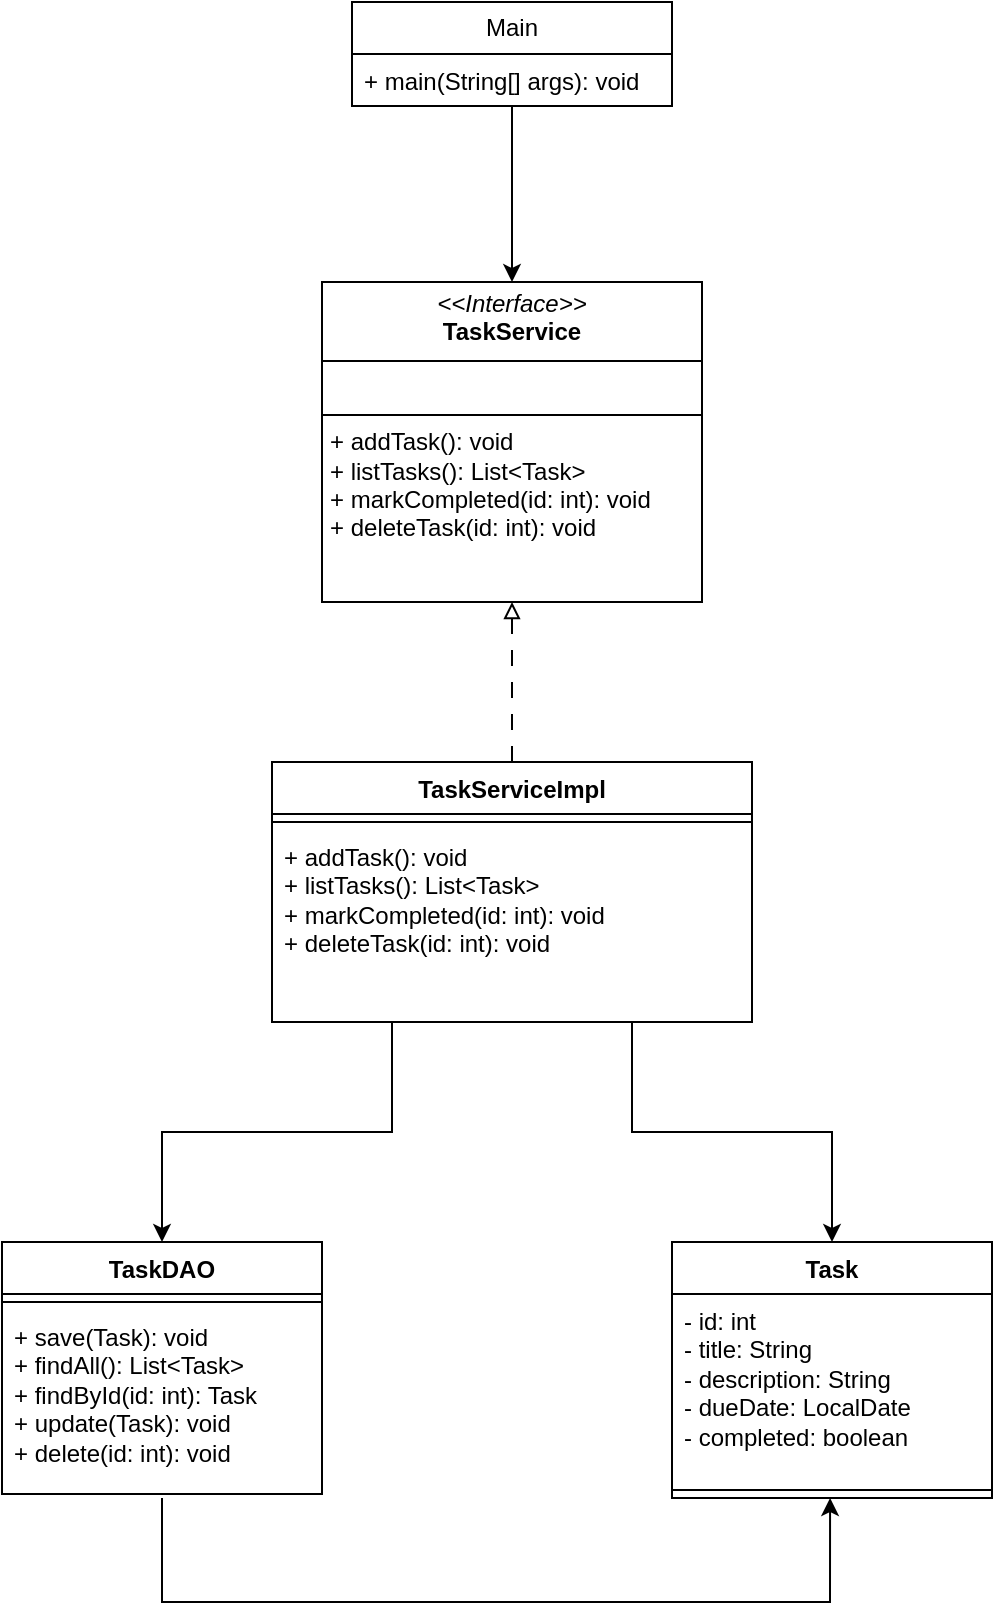 <mxfile version="27.1.1">
  <diagram name="Page-1" id="U7r_tAUXd-imAy8eIPfy">
    <mxGraphModel dx="1678" dy="928" grid="1" gridSize="10" guides="1" tooltips="1" connect="1" arrows="1" fold="1" page="1" pageScale="1" pageWidth="850" pageHeight="1100" math="0" shadow="0">
      <root>
        <mxCell id="0" />
        <mxCell id="1" parent="0" />
        <mxCell id="tADyxzfGBAUtUcKHemu5-45" value="" style="group" vertex="1" connectable="0" parent="1">
          <mxGeometry x="175" y="150" width="500" height="800" as="geometry" />
        </mxCell>
        <mxCell id="tADyxzfGBAUtUcKHemu5-9" value="Task" style="swimlane;fontStyle=1;align=center;verticalAlign=top;childLayout=stackLayout;horizontal=1;startSize=26;horizontalStack=0;resizeParent=1;resizeParentMax=0;resizeLast=0;collapsible=1;marginBottom=0;whiteSpace=wrap;html=1;" vertex="1" parent="tADyxzfGBAUtUcKHemu5-45">
          <mxGeometry x="335" y="620" width="160" height="128" as="geometry" />
        </mxCell>
        <mxCell id="tADyxzfGBAUtUcKHemu5-10" value="&lt;div&gt;&lt;div&gt;- id: int&lt;/div&gt;&lt;div&gt;- title: String&lt;/div&gt;&lt;div&gt;- description: String&lt;/div&gt;&lt;div&gt;- dueDate: LocalDate&lt;/div&gt;&lt;div&gt;- completed: boolean&lt;/div&gt;&lt;/div&gt;" style="text;strokeColor=none;fillColor=none;align=left;verticalAlign=top;spacingLeft=4;spacingRight=4;overflow=hidden;rotatable=0;points=[[0,0.5],[1,0.5]];portConstraint=eastwest;whiteSpace=wrap;html=1;" vertex="1" parent="tADyxzfGBAUtUcKHemu5-9">
          <mxGeometry y="26" width="160" height="94" as="geometry" />
        </mxCell>
        <mxCell id="tADyxzfGBAUtUcKHemu5-11" value="" style="line;strokeWidth=1;fillColor=none;align=left;verticalAlign=middle;spacingTop=-1;spacingLeft=3;spacingRight=3;rotatable=0;labelPosition=right;points=[];portConstraint=eastwest;strokeColor=inherit;" vertex="1" parent="tADyxzfGBAUtUcKHemu5-9">
          <mxGeometry y="120" width="160" height="8" as="geometry" />
        </mxCell>
        <mxCell id="tADyxzfGBAUtUcKHemu5-44" style="edgeStyle=orthogonalEdgeStyle;rounded=0;orthogonalLoop=1;jettySize=auto;html=1;entryX=0.494;entryY=0.75;entryDx=0;entryDy=0;entryPerimeter=0;" edge="1" parent="tADyxzfGBAUtUcKHemu5-45">
          <mxGeometry relative="1" as="geometry">
            <mxPoint x="414.04" y="748" as="targetPoint" />
            <mxPoint x="80.0" y="748" as="sourcePoint" />
            <Array as="points">
              <mxPoint x="80" y="800" />
              <mxPoint x="414" y="800" />
            </Array>
          </mxGeometry>
        </mxCell>
        <mxCell id="tADyxzfGBAUtUcKHemu5-17" value="TaskDAO" style="swimlane;fontStyle=1;align=center;verticalAlign=top;childLayout=stackLayout;horizontal=1;startSize=26;horizontalStack=0;resizeParent=1;resizeParentMax=0;resizeLast=0;collapsible=1;marginBottom=0;whiteSpace=wrap;html=1;" vertex="1" parent="tADyxzfGBAUtUcKHemu5-45">
          <mxGeometry y="620" width="160" height="126" as="geometry" />
        </mxCell>
        <mxCell id="tADyxzfGBAUtUcKHemu5-19" value="" style="line;strokeWidth=1;fillColor=none;align=left;verticalAlign=middle;spacingTop=-1;spacingLeft=3;spacingRight=3;rotatable=0;labelPosition=right;points=[];portConstraint=eastwest;strokeColor=inherit;" vertex="1" parent="tADyxzfGBAUtUcKHemu5-17">
          <mxGeometry y="26" width="160" height="8" as="geometry" />
        </mxCell>
        <mxCell id="tADyxzfGBAUtUcKHemu5-20" value="&lt;div&gt;+ save(Task): void&lt;/div&gt;&lt;div&gt;+ findAll(): List&amp;lt;Task&amp;gt;&lt;/div&gt;&lt;div&gt;+ findById(id: int): Task&lt;/div&gt;&lt;div&gt;+ update(Task): void&lt;/div&gt;&lt;div&gt;+ delete(id: int): void&lt;/div&gt;" style="text;strokeColor=none;fillColor=none;align=left;verticalAlign=top;spacingLeft=4;spacingRight=4;overflow=hidden;rotatable=0;points=[[0,0.5],[1,0.5]];portConstraint=eastwest;whiteSpace=wrap;html=1;" vertex="1" parent="tADyxzfGBAUtUcKHemu5-17">
          <mxGeometry y="34" width="160" height="92" as="geometry" />
        </mxCell>
        <mxCell id="tADyxzfGBAUtUcKHemu5-25" value="&lt;p style=&quot;margin:0px;margin-top:4px;text-align:center;&quot;&gt;&lt;i&gt;&amp;lt;&amp;lt;Interface&amp;gt;&amp;gt;&lt;/i&gt;&lt;br&gt;&lt;b&gt;TaskService&lt;/b&gt;&lt;/p&gt;&lt;hr size=&quot;1&quot; style=&quot;border-style:solid;&quot;&gt;&lt;p style=&quot;margin:0px;margin-left:4px;&quot;&gt;&lt;br&gt;&lt;/p&gt;&lt;hr size=&quot;1&quot; style=&quot;border-style:solid;&quot;&gt;&lt;p style=&quot;margin:0px;margin-left:4px;&quot;&gt;+ addTask(): void&lt;/p&gt;&lt;p style=&quot;margin:0px;margin-left:4px;&quot;&gt;+ listTasks(): List&amp;lt;Task&amp;gt;&lt;/p&gt;&lt;p style=&quot;margin:0px;margin-left:4px;&quot;&gt;+ markCompleted(id: int): void&lt;/p&gt;&lt;p style=&quot;margin:0px;margin-left:4px;&quot;&gt;+ deleteTask(id: int): void&lt;/p&gt;" style="verticalAlign=top;align=left;overflow=fill;html=1;whiteSpace=wrap;" vertex="1" parent="tADyxzfGBAUtUcKHemu5-45">
          <mxGeometry x="160" y="140" width="190" height="160" as="geometry" />
        </mxCell>
        <mxCell id="tADyxzfGBAUtUcKHemu5-40" style="edgeStyle=orthogonalEdgeStyle;rounded=0;orthogonalLoop=1;jettySize=auto;html=1;entryX=0.5;entryY=1;entryDx=0;entryDy=0;endArrow=block;endFill=0;dashed=1;dashPattern=8 8;" edge="1" parent="tADyxzfGBAUtUcKHemu5-45" source="tADyxzfGBAUtUcKHemu5-26" target="tADyxzfGBAUtUcKHemu5-25">
          <mxGeometry relative="1" as="geometry" />
        </mxCell>
        <mxCell id="tADyxzfGBAUtUcKHemu5-42" style="edgeStyle=orthogonalEdgeStyle;rounded=0;orthogonalLoop=1;jettySize=auto;html=1;" edge="1" parent="tADyxzfGBAUtUcKHemu5-45" source="tADyxzfGBAUtUcKHemu5-26" target="tADyxzfGBAUtUcKHemu5-9">
          <mxGeometry relative="1" as="geometry">
            <Array as="points">
              <mxPoint x="315" y="565" />
              <mxPoint x="415" y="565" />
            </Array>
          </mxGeometry>
        </mxCell>
        <mxCell id="tADyxzfGBAUtUcKHemu5-43" style="edgeStyle=orthogonalEdgeStyle;rounded=0;orthogonalLoop=1;jettySize=auto;html=1;entryX=0.5;entryY=0;entryDx=0;entryDy=0;" edge="1" parent="tADyxzfGBAUtUcKHemu5-45" source="tADyxzfGBAUtUcKHemu5-26" target="tADyxzfGBAUtUcKHemu5-17">
          <mxGeometry relative="1" as="geometry">
            <Array as="points">
              <mxPoint x="195" y="565" />
              <mxPoint x="80" y="565" />
            </Array>
          </mxGeometry>
        </mxCell>
        <mxCell id="tADyxzfGBAUtUcKHemu5-26" value="TaskServiceImpl" style="swimlane;fontStyle=1;align=center;verticalAlign=top;childLayout=stackLayout;horizontal=1;startSize=26;horizontalStack=0;resizeParent=1;resizeParentMax=0;resizeLast=0;collapsible=1;marginBottom=0;whiteSpace=wrap;html=1;" vertex="1" parent="tADyxzfGBAUtUcKHemu5-45">
          <mxGeometry x="135" y="380" width="240" height="130" as="geometry" />
        </mxCell>
        <mxCell id="tADyxzfGBAUtUcKHemu5-28" value="" style="line;strokeWidth=1;fillColor=none;align=left;verticalAlign=middle;spacingTop=-1;spacingLeft=3;spacingRight=3;rotatable=0;labelPosition=right;points=[];portConstraint=eastwest;strokeColor=inherit;" vertex="1" parent="tADyxzfGBAUtUcKHemu5-26">
          <mxGeometry y="26" width="240" height="8" as="geometry" />
        </mxCell>
        <mxCell id="tADyxzfGBAUtUcKHemu5-29" value="&lt;div&gt;+ addTask(): void&lt;/div&gt;&lt;div&gt;+ listTasks(): List&amp;lt;Task&amp;gt;&lt;/div&gt;&lt;div&gt;+ markCompleted(id: int): void&lt;/div&gt;&lt;div&gt;+ deleteTask(id: int): void&lt;/div&gt;" style="text;strokeColor=none;fillColor=none;align=left;verticalAlign=top;spacingLeft=4;spacingRight=4;overflow=hidden;rotatable=0;points=[[0,0.5],[1,0.5]];portConstraint=eastwest;whiteSpace=wrap;html=1;" vertex="1" parent="tADyxzfGBAUtUcKHemu5-26">
          <mxGeometry y="34" width="240" height="96" as="geometry" />
        </mxCell>
        <mxCell id="tADyxzfGBAUtUcKHemu5-39" style="edgeStyle=orthogonalEdgeStyle;rounded=0;orthogonalLoop=1;jettySize=auto;html=1;entryX=0.5;entryY=0;entryDx=0;entryDy=0;" edge="1" parent="tADyxzfGBAUtUcKHemu5-45" source="tADyxzfGBAUtUcKHemu5-30" target="tADyxzfGBAUtUcKHemu5-25">
          <mxGeometry relative="1" as="geometry" />
        </mxCell>
        <mxCell id="tADyxzfGBAUtUcKHemu5-30" value="Main" style="swimlane;fontStyle=0;childLayout=stackLayout;horizontal=1;startSize=26;fillColor=none;horizontalStack=0;resizeParent=1;resizeParentMax=0;resizeLast=0;collapsible=1;marginBottom=0;whiteSpace=wrap;html=1;" vertex="1" parent="tADyxzfGBAUtUcKHemu5-45">
          <mxGeometry x="175" width="160" height="52" as="geometry" />
        </mxCell>
        <mxCell id="tADyxzfGBAUtUcKHemu5-33" value="+ main(String[] args): void" style="text;strokeColor=none;fillColor=none;align=left;verticalAlign=top;spacingLeft=4;spacingRight=4;overflow=hidden;rotatable=0;points=[[0,0.5],[1,0.5]];portConstraint=eastwest;whiteSpace=wrap;html=1;" vertex="1" parent="tADyxzfGBAUtUcKHemu5-30">
          <mxGeometry y="26" width="160" height="26" as="geometry" />
        </mxCell>
      </root>
    </mxGraphModel>
  </diagram>
</mxfile>
